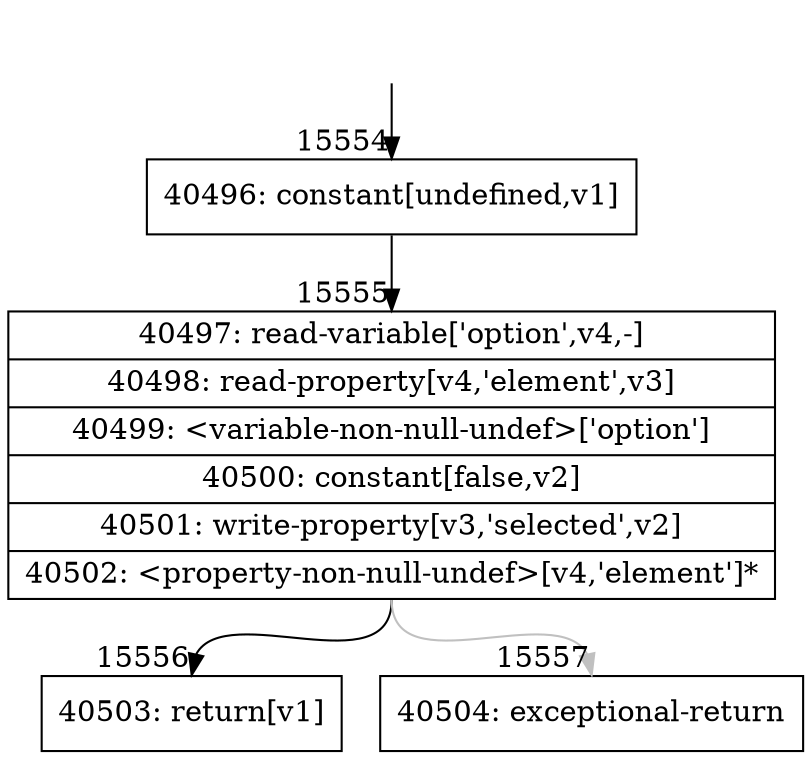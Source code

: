 digraph {
rankdir="TD"
BB_entry1252[shape=none,label=""];
BB_entry1252 -> BB15554 [tailport=s, headport=n, headlabel="    15554"]
BB15554 [shape=record label="{40496: constant[undefined,v1]}" ] 
BB15554 -> BB15555 [tailport=s, headport=n, headlabel="      15555"]
BB15555 [shape=record label="{40497: read-variable['option',v4,-]|40498: read-property[v4,'element',v3]|40499: \<variable-non-null-undef\>['option']|40500: constant[false,v2]|40501: write-property[v3,'selected',v2]|40502: \<property-non-null-undef\>[v4,'element']*}" ] 
BB15555 -> BB15556 [tailport=s, headport=n, headlabel="      15556"]
BB15555 -> BB15557 [tailport=s, headport=n, color=gray, headlabel="      15557"]
BB15556 [shape=record label="{40503: return[v1]}" ] 
BB15557 [shape=record label="{40504: exceptional-return}" ] 
//#$~ 26234
}
